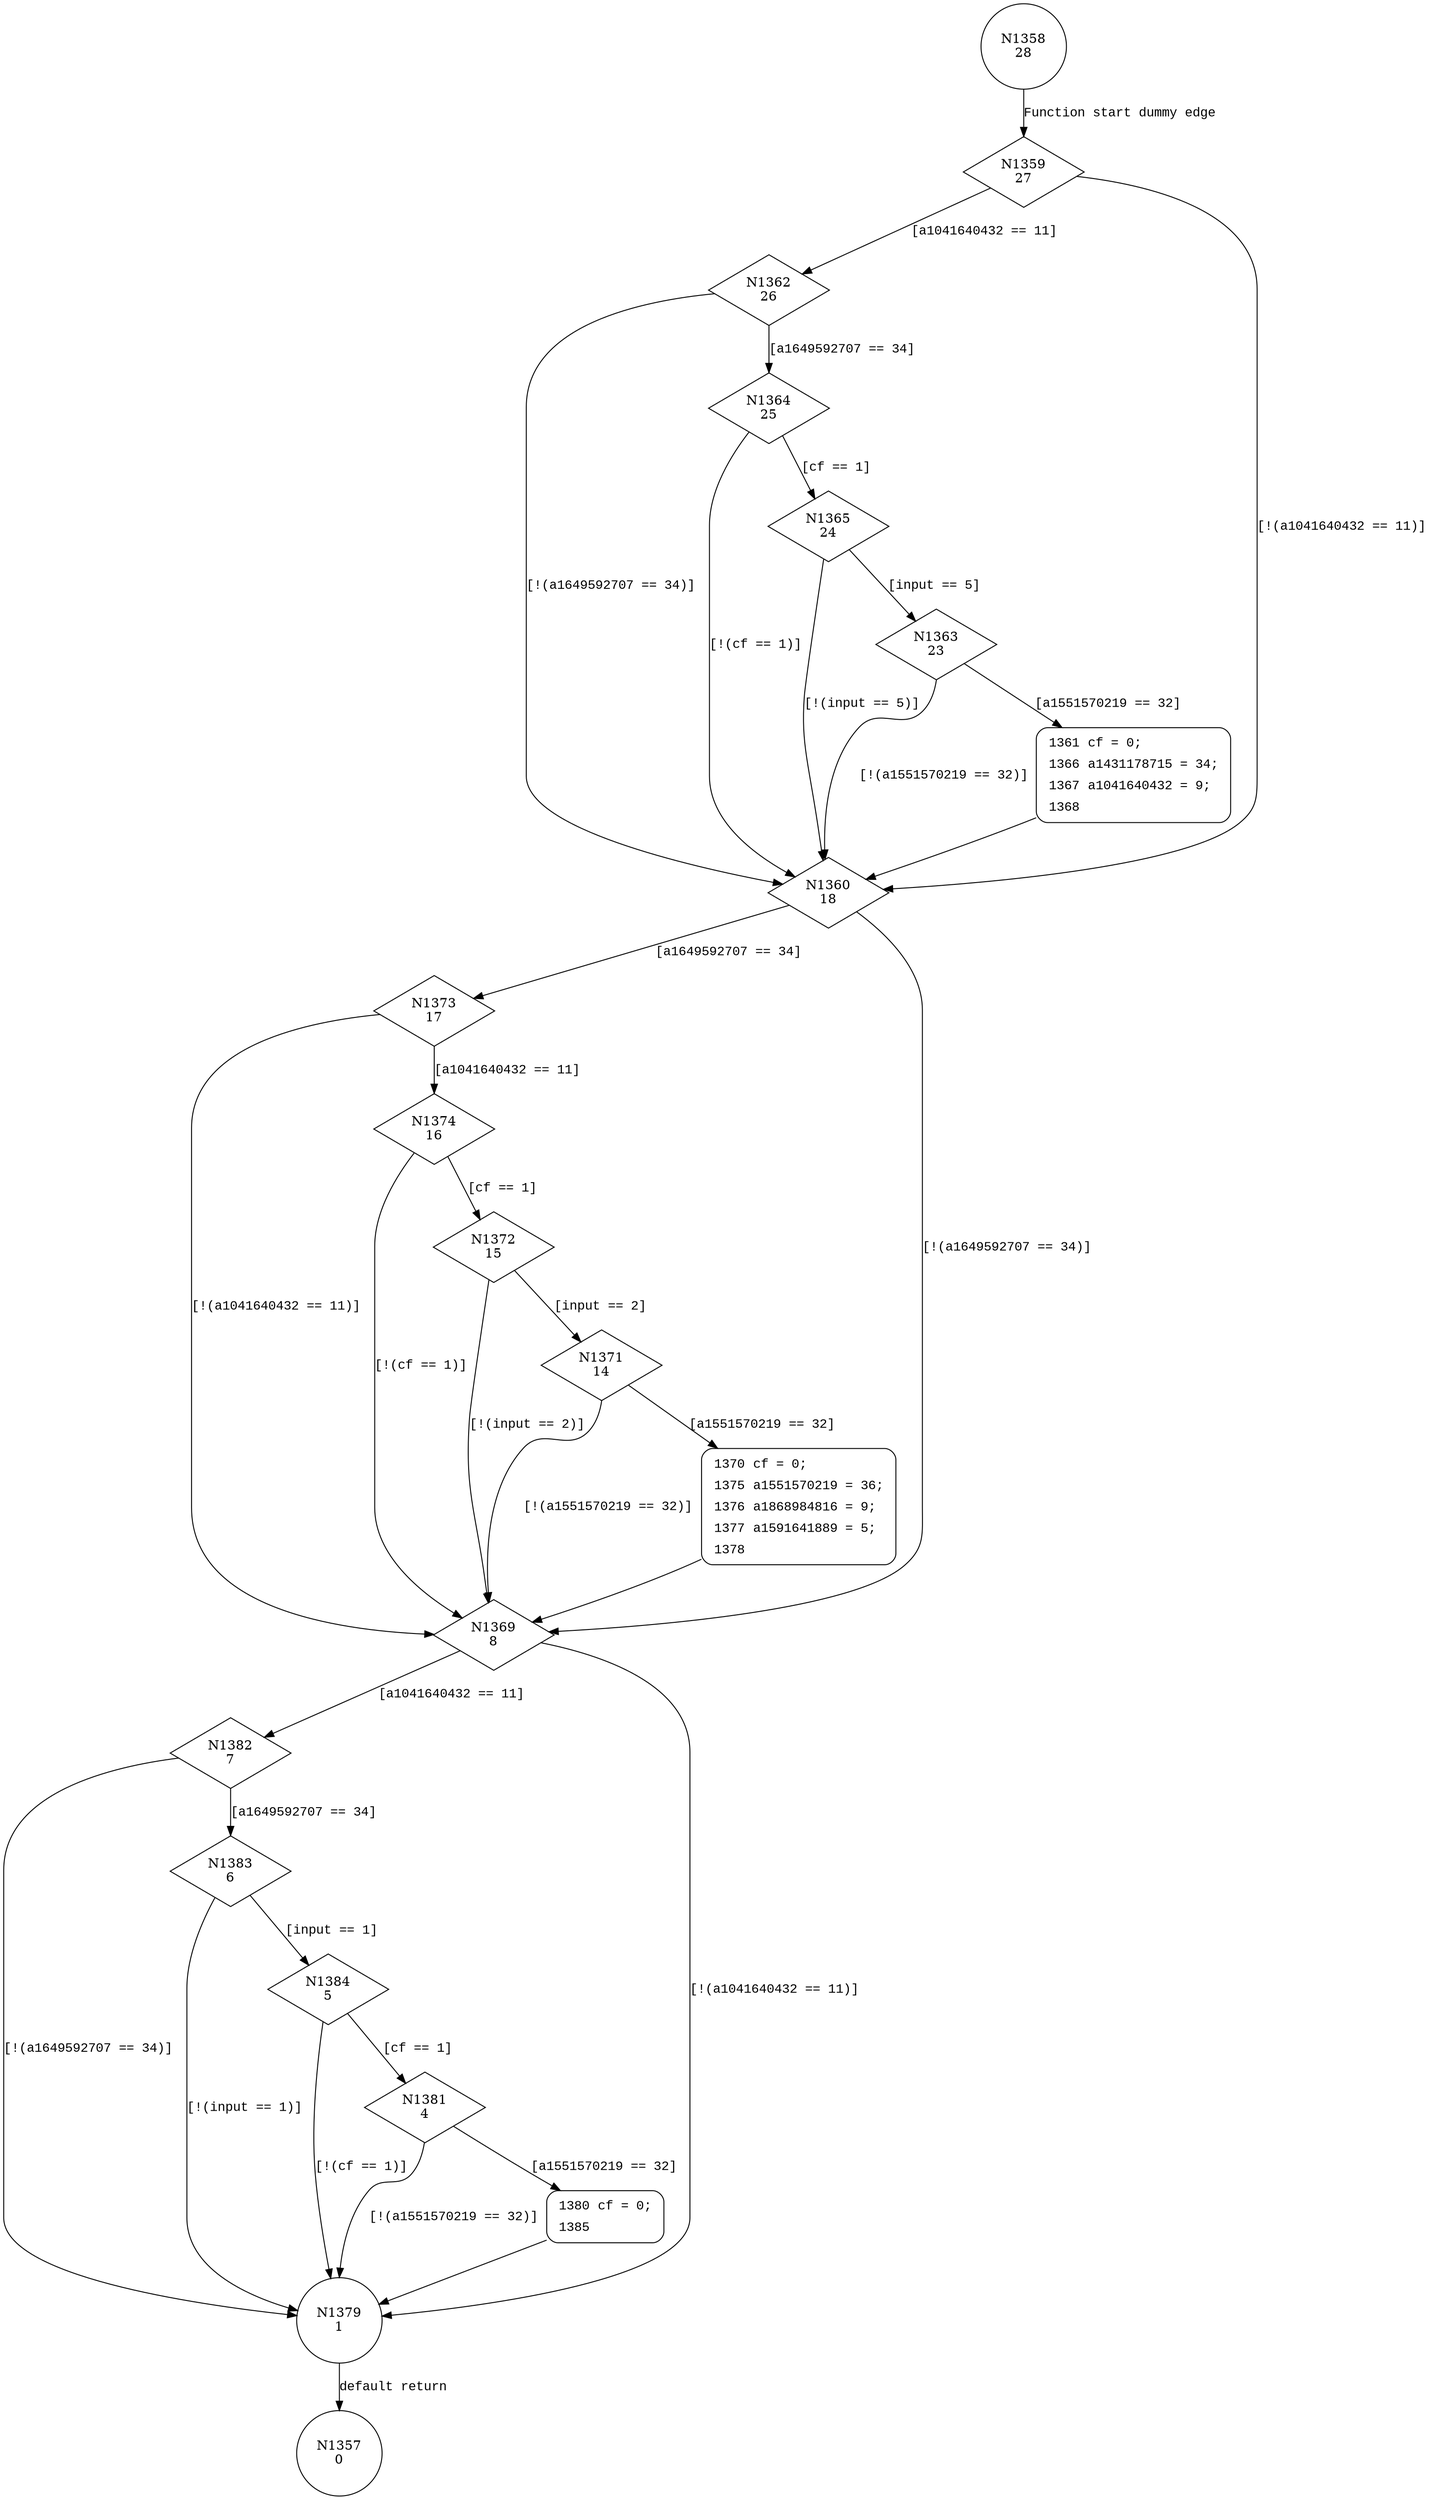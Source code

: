 digraph calculate_outputm85 {
1358 [shape="circle" label="N1358\n28"]
1359 [shape="diamond" label="N1359\n27"]
1362 [shape="diamond" label="N1362\n26"]
1360 [shape="diamond" label="N1360\n18"]
1373 [shape="diamond" label="N1373\n17"]
1369 [shape="diamond" label="N1369\n8"]
1382 [shape="diamond" label="N1382\n7"]
1379 [shape="circle" label="N1379\n1"]
1357 [shape="circle" label="N1357\n0"]
1383 [shape="diamond" label="N1383\n6"]
1384 [shape="diamond" label="N1384\n5"]
1381 [shape="diamond" label="N1381\n4"]
1380 [shape="circle" label="N1380\n3"]
1374 [shape="diamond" label="N1374\n16"]
1372 [shape="diamond" label="N1372\n15"]
1371 [shape="diamond" label="N1371\n14"]
1370 [shape="circle" label="N1370\n13"]
1364 [shape="diamond" label="N1364\n25"]
1365 [shape="diamond" label="N1365\n24"]
1363 [shape="diamond" label="N1363\n23"]
1361 [shape="circle" label="N1361\n22"]
1380 [style="filled,bold" penwidth="1" fillcolor="white" fontname="Courier New" shape="Mrecord" label=<<table border="0" cellborder="0" cellpadding="3" bgcolor="white"><tr><td align="right">1380</td><td align="left">cf = 0;</td></tr><tr><td align="right">1385</td><td align="left"></td></tr></table>>]
1380 -> 1379[label=""]
1370 [style="filled,bold" penwidth="1" fillcolor="white" fontname="Courier New" shape="Mrecord" label=<<table border="0" cellborder="0" cellpadding="3" bgcolor="white"><tr><td align="right">1370</td><td align="left">cf = 0;</td></tr><tr><td align="right">1375</td><td align="left">a1551570219 = 36;</td></tr><tr><td align="right">1376</td><td align="left">a1868984816 = 9;</td></tr><tr><td align="right">1377</td><td align="left">a1591641889 = 5;</td></tr><tr><td align="right">1378</td><td align="left"></td></tr></table>>]
1370 -> 1369[label=""]
1361 [style="filled,bold" penwidth="1" fillcolor="white" fontname="Courier New" shape="Mrecord" label=<<table border="0" cellborder="0" cellpadding="3" bgcolor="white"><tr><td align="right">1361</td><td align="left">cf = 0;</td></tr><tr><td align="right">1366</td><td align="left">a1431178715 = 34;</td></tr><tr><td align="right">1367</td><td align="left">a1041640432 = 9;</td></tr><tr><td align="right">1368</td><td align="left"></td></tr></table>>]
1361 -> 1360[label=""]
1358 -> 1359 [label="Function start dummy edge" fontname="Courier New"]
1359 -> 1362 [label="[a1041640432 == 11]" fontname="Courier New"]
1359 -> 1360 [label="[!(a1041640432 == 11)]" fontname="Courier New"]
1360 -> 1373 [label="[a1649592707 == 34]" fontname="Courier New"]
1360 -> 1369 [label="[!(a1649592707 == 34)]" fontname="Courier New"]
1369 -> 1382 [label="[a1041640432 == 11]" fontname="Courier New"]
1369 -> 1379 [label="[!(a1041640432 == 11)]" fontname="Courier New"]
1379 -> 1357 [label="default return" fontname="Courier New"]
1382 -> 1383 [label="[a1649592707 == 34]" fontname="Courier New"]
1382 -> 1379 [label="[!(a1649592707 == 34)]" fontname="Courier New"]
1383 -> 1384 [label="[input == 1]" fontname="Courier New"]
1383 -> 1379 [label="[!(input == 1)]" fontname="Courier New"]
1384 -> 1381 [label="[cf == 1]" fontname="Courier New"]
1384 -> 1379 [label="[!(cf == 1)]" fontname="Courier New"]
1381 -> 1380 [label="[a1551570219 == 32]" fontname="Courier New"]
1381 -> 1379 [label="[!(a1551570219 == 32)]" fontname="Courier New"]
1373 -> 1374 [label="[a1041640432 == 11]" fontname="Courier New"]
1373 -> 1369 [label="[!(a1041640432 == 11)]" fontname="Courier New"]
1374 -> 1372 [label="[cf == 1]" fontname="Courier New"]
1374 -> 1369 [label="[!(cf == 1)]" fontname="Courier New"]
1372 -> 1371 [label="[input == 2]" fontname="Courier New"]
1372 -> 1369 [label="[!(input == 2)]" fontname="Courier New"]
1371 -> 1370 [label="[a1551570219 == 32]" fontname="Courier New"]
1371 -> 1369 [label="[!(a1551570219 == 32)]" fontname="Courier New"]
1362 -> 1364 [label="[a1649592707 == 34]" fontname="Courier New"]
1362 -> 1360 [label="[!(a1649592707 == 34)]" fontname="Courier New"]
1364 -> 1365 [label="[cf == 1]" fontname="Courier New"]
1364 -> 1360 [label="[!(cf == 1)]" fontname="Courier New"]
1365 -> 1363 [label="[input == 5]" fontname="Courier New"]
1365 -> 1360 [label="[!(input == 5)]" fontname="Courier New"]
1363 -> 1361 [label="[a1551570219 == 32]" fontname="Courier New"]
1363 -> 1360 [label="[!(a1551570219 == 32)]" fontname="Courier New"]
}